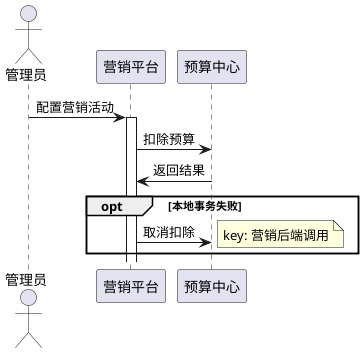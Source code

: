 @startuml
actor 管理员 as user
participant "营销平台" as tk
participant "预算中心" as tc


user->tk:配置营销活动
activate tk
tk->tc:扣除预算
tk<-tc:返回结果
opt 本地事务失败
    tk->tc:取消扣除
    note right: key: 营销后端调用
end

@enduml